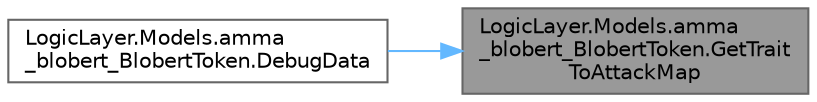 digraph "LogicLayer.Models.amma_blobert_BlobertToken.GetTraitToAttackMap"
{
 // LATEX_PDF_SIZE
  bgcolor="transparent";
  edge [fontname=Helvetica,fontsize=10,labelfontname=Helvetica,labelfontsize=10];
  node [fontname=Helvetica,fontsize=10,shape=box,height=0.2,width=0.4];
  rankdir="RL";
  Node1 [id="Node000001",label="LogicLayer.Models.amma\l_blobert_BlobertToken.GetTrait\lToAttackMap",height=0.2,width=0.4,color="gray40", fillcolor="grey60", style="filled", fontcolor="black",tooltip="Retrieves a map of traits to attacks associated with the Blobert."];
  Node1 -> Node2 [id="edge1_Node000001_Node000002",dir="back",color="steelblue1",style="solid",tooltip=" "];
  Node2 [id="Node000002",label="LogicLayer.Models.amma\l_blobert_BlobertToken.DebugData",height=0.2,width=0.4,color="grey40", fillcolor="white", style="filled",URL="$class_logic_layer_1_1_models_1_1amma__blobert___blobert_token.html#abb87e19a003656cb5784e62ecf112f54",tooltip="Function to return a string of debug data based on the class. Nice way to compile everything together..."];
}
